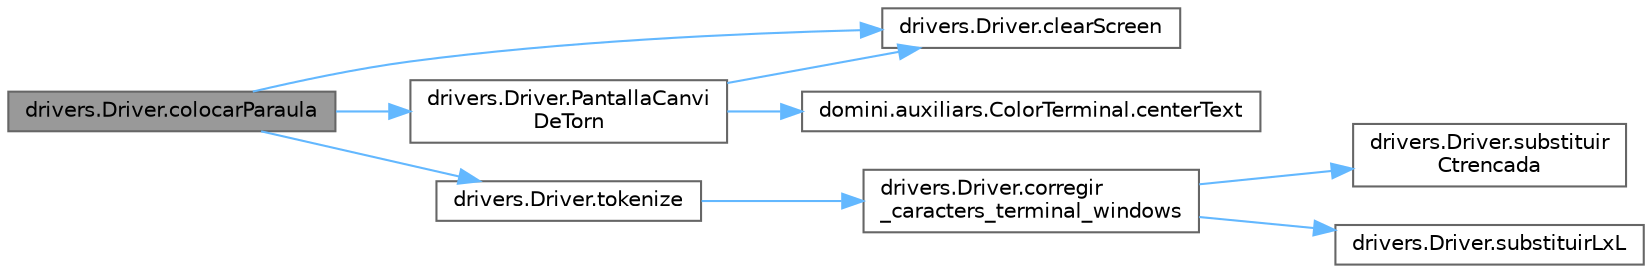 digraph "drivers.Driver.colocarParaula"
{
 // INTERACTIVE_SVG=YES
 // LATEX_PDF_SIZE
  bgcolor="transparent";
  edge [fontname=Helvetica,fontsize=10,labelfontname=Helvetica,labelfontsize=10];
  node [fontname=Helvetica,fontsize=10,shape=box,height=0.2,width=0.4];
  rankdir="LR";
  Node1 [id="Node000001",label="drivers.Driver.colocarParaula",height=0.2,width=0.4,color="gray40", fillcolor="grey60", style="filled", fontcolor="black",tooltip="Col·loca una paraula al taulell."];
  Node1 -> Node2 [id="edge1_Node000001_Node000002",color="steelblue1",style="solid",tooltip=" "];
  Node2 [id="Node000002",label="drivers.Driver.clearScreen",height=0.2,width=0.4,color="grey40", fillcolor="white", style="filled",URL="$classdrivers_1_1_driver.html#a8bc044826a5994373681c23cc5555bce",tooltip="Neteja la pantalla del terminal."];
  Node1 -> Node3 [id="edge2_Node000001_Node000003",color="steelblue1",style="solid",tooltip=" "];
  Node3 [id="Node000003",label="drivers.Driver.PantallaCanvi\lDeTorn",height=0.2,width=0.4,color="grey40", fillcolor="white", style="filled",URL="$classdrivers_1_1_driver.html#a735bc9f4183f4abd4c702da4c62b0ce8",tooltip="Mostra la pantalla de canvi de torn donant temps per a que el jugador es retiri i no vegi la pantalla..."];
  Node3 -> Node4 [id="edge3_Node000003_Node000004",color="steelblue1",style="solid",tooltip=" "];
  Node4 [id="Node000004",label="domini.auxiliars.ColorTerminal.centerText",height=0.2,width=0.4,color="grey40", fillcolor="white", style="filled",URL="$classdomini_1_1auxiliars_1_1_color_terminal.html#a2fe2444decaa0df626b98d7e35637dbb",tooltip="Centra el text en una línia de la terminal."];
  Node3 -> Node2 [id="edge4_Node000003_Node000002",color="steelblue1",style="solid",tooltip=" "];
  Node1 -> Node5 [id="edge5_Node000001_Node000005",color="steelblue1",style="solid",tooltip=" "];
  Node5 [id="Node000005",label="drivers.Driver.tokenize",height=0.2,width=0.4,color="grey40", fillcolor="white", style="filled",URL="$classdrivers_1_1_driver.html#a0ebb5e3010ea1f086dc4fd28df56ae54",tooltip="Genera una llista amb les lletres i dígrafs del paràmetre."];
  Node5 -> Node6 [id="edge6_Node000005_Node000006",color="steelblue1",style="solid",tooltip=" "];
  Node6 [id="Node000006",label="drivers.Driver.corregir\l_caracters_terminal_windows",height=0.2,width=0.4,color="grey40", fillcolor="white", style="filled",URL="$classdrivers_1_1_driver.html#a1f0852212ac7d690fe9c705f9eadd737",tooltip="Donat un text entrat per terminal, és possible que el charSet de la consola no reconegui correctament..."];
  Node6 -> Node7 [id="edge7_Node000006_Node000007",color="steelblue1",style="solid",tooltip=" "];
  Node7 [id="Node000007",label="drivers.Driver.substituir\lCtrencada",height=0.2,width=0.4,color="grey40", fillcolor="white", style="filled",URL="$classdrivers_1_1_driver.html#a5337e850da710900d1ef6e2c4455a416",tooltip="Donada una seqüència de caràcters identifica qualsevol submot \"[VOCAL]?\" o \"?[VOCAL]\" i ho substituei..."];
  Node6 -> Node8 [id="edge8_Node000006_Node000008",color="steelblue1",style="solid",tooltip=" "];
  Node8 [id="Node000008",label="drivers.Driver.substituirLxL",height=0.2,width=0.4,color="grey40", fillcolor="white", style="filled",URL="$classdrivers_1_1_driver.html#a5786bc8fc6091766d21fc7e775c38b45",tooltip="Donada una seqüència de caràcters identifica qualsevol submot \"LxL\" on x no pertany al conjunt {A-Z}..."];
}
